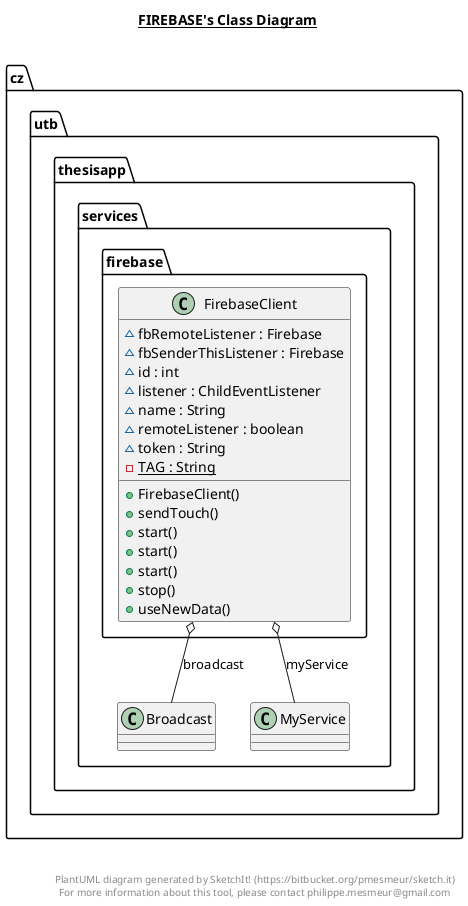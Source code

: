 @startuml

title __FIREBASE's Class Diagram__\n

  namespace cz.utb.thesisapp {
    namespace services {
      namespace firebase {
        class cz.utb.thesisapp.services.firebase.FirebaseClient {
            ~ fbRemoteListener : Firebase
            ~ fbSenderThisListener : Firebase
            ~ id : int
            ~ listener : ChildEventListener
            ~ name : String
            ~ remoteListener : boolean
            ~ token : String
            {static} - TAG : String
            + FirebaseClient()
            + sendTouch()
            + start()
            + start()
            + start()
            + stop()
            + useNewData()
        }
      }
    }
  }
  

  cz.utb.thesisapp.services.firebase.FirebaseClient o-- cz.utb.thesisapp.services.Broadcast : broadcast
  cz.utb.thesisapp.services.firebase.FirebaseClient o-- cz.utb.thesisapp.services.MyService : myService


right footer


PlantUML diagram generated by SketchIt! (https://bitbucket.org/pmesmeur/sketch.it)
For more information about this tool, please contact philippe.mesmeur@gmail.com
endfooter

@enduml
